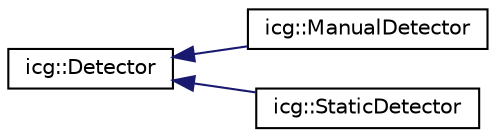 digraph "Graphical Class Hierarchy"
{
 // LATEX_PDF_SIZE
  edge [fontname="Helvetica",fontsize="10",labelfontname="Helvetica",labelfontsize="10"];
  node [fontname="Helvetica",fontsize="10",shape=record];
  rankdir="LR";
  Node0 [label="icg::Detector",height=0.2,width=0.4,color="black", fillcolor="white", style="filled",URL="$classicg_1_1Detector.html",tooltip="Abstract class that is able to set the pose of a referenced Body object."];
  Node0 -> Node1 [dir="back",color="midnightblue",fontsize="10",style="solid",fontname="Helvetica"];
  Node1 [label="icg::ManualDetector",height=0.2,width=0.4,color="black", fillcolor="white", style="filled",URL="$classicg_1_1ManualDetector.html",tooltip="Detector that allows a user to select 4 points in the image and that, based on those points,..."];
  Node0 -> Node2 [dir="back",color="midnightblue",fontsize="10",style="solid",fontname="Helvetica"];
  Node2 [label="icg::StaticDetector",height=0.2,width=0.4,color="black", fillcolor="white", style="filled",URL="$classicg_1_1StaticDetector.html",tooltip="Detector that assigns a defined pose to a referenced Body object."];
}
